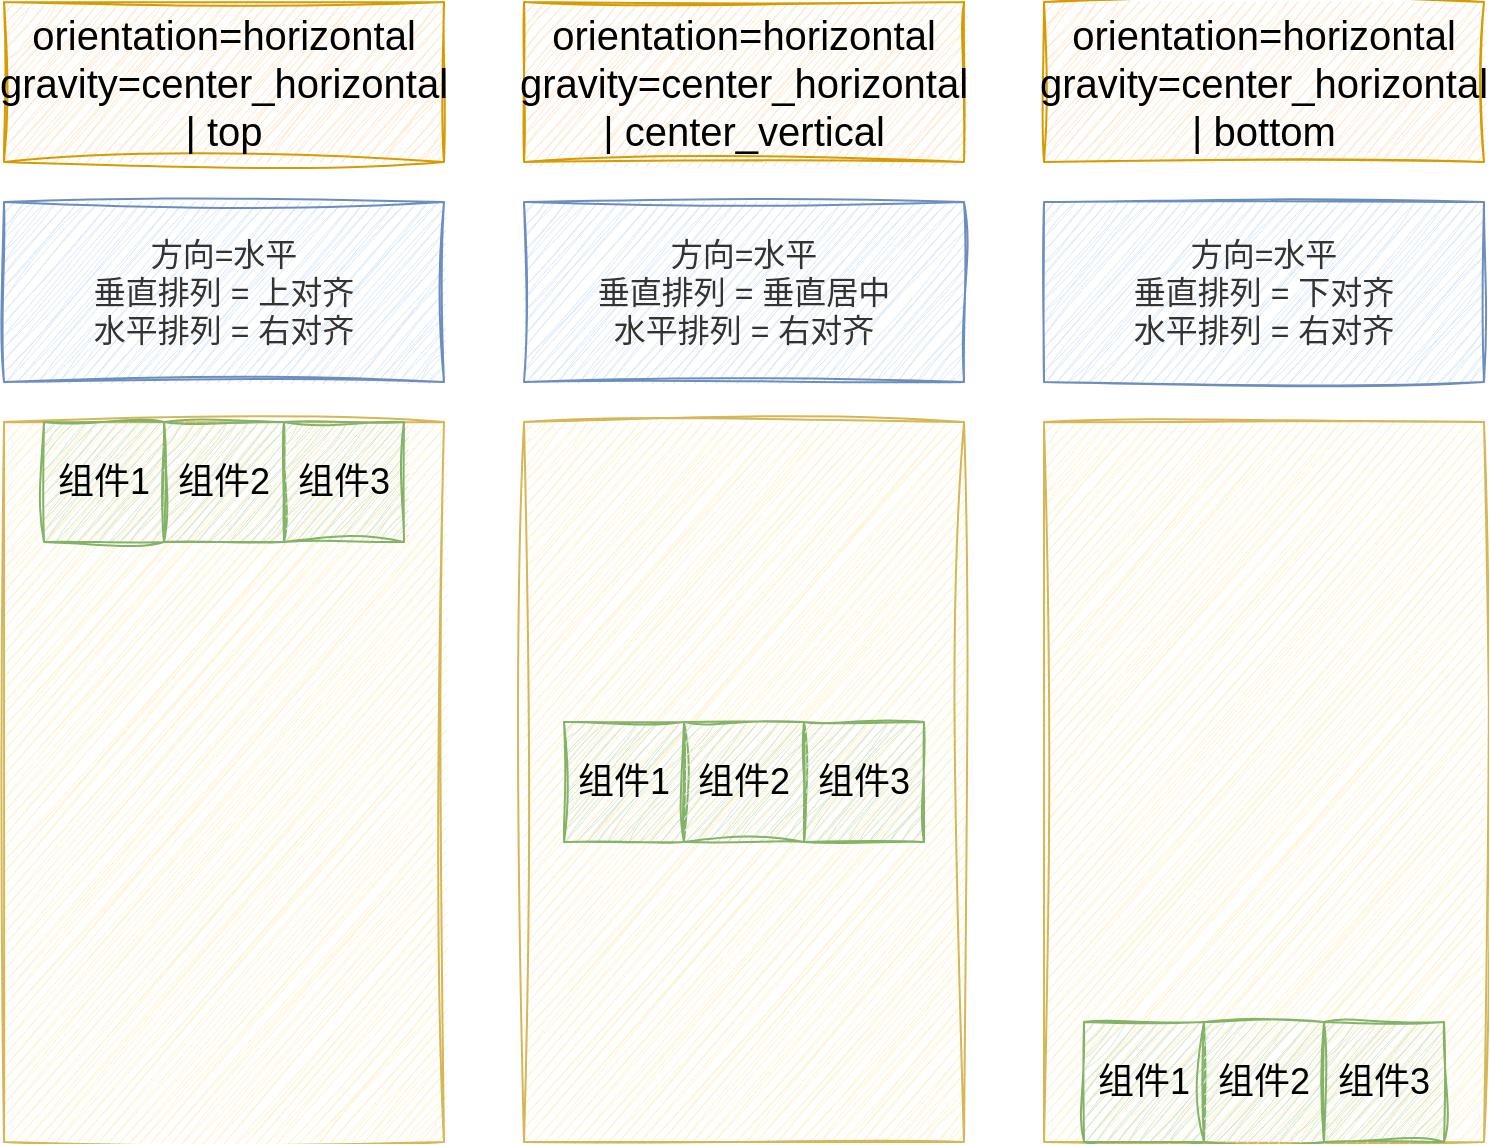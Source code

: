 <mxfile version="28.1.2">
  <diagram name="Page-1" id="o9H3_WEbwlAlOLqSspBq">
    <mxGraphModel dx="946" dy="673" grid="1" gridSize="10" guides="1" tooltips="1" connect="1" arrows="1" fold="1" page="1" pageScale="1" pageWidth="850" pageHeight="1100" math="0" shadow="0">
      <root>
        <mxCell id="0" />
        <mxCell id="1" parent="0" />
        <mxCell id="IDraYD9RaNL_X3rxK7uP-1" value="" style="rounded=0;whiteSpace=wrap;html=1;fillColor=#fff2cc;strokeColor=#d6b656;shadow=0;sketch=1;curveFitting=1;jiggle=2;" vertex="1" parent="1">
          <mxGeometry x="40" y="280" width="220" height="360" as="geometry" />
        </mxCell>
        <mxCell id="IDraYD9RaNL_X3rxK7uP-2" value="&lt;font style=&quot;font-size: 18px;&quot;&gt;组件1&lt;/font&gt;" style="rounded=0;whiteSpace=wrap;html=1;fillColor=#d5e8d4;strokeColor=#82b366;shadow=0;sketch=1;curveFitting=1;jiggle=2;" vertex="1" parent="1">
          <mxGeometry x="60" y="280" width="60" height="60" as="geometry" />
        </mxCell>
        <mxCell id="IDraYD9RaNL_X3rxK7uP-3" value="orientation=horizontal&lt;div&gt;gravity=center_horizontal | top&lt;/div&gt;" style="text;html=1;align=center;verticalAlign=middle;whiteSpace=wrap;rounded=0;fontSize=20;fillColor=#ffe6cc;strokeColor=#d79b00;sketch=1;curveFitting=1;jiggle=2;" vertex="1" parent="1">
          <mxGeometry x="40" y="70" width="220" height="80" as="geometry" />
        </mxCell>
        <mxCell id="IDraYD9RaNL_X3rxK7uP-4" value="&lt;font style=&quot;font-size: 16px;&quot;&gt;方向=水平&lt;/font&gt;&lt;div&gt;&lt;font style=&quot;font-size: 16px;&quot;&gt;垂直排列 = 上对齐&lt;/font&gt;&lt;div&gt;&lt;font style=&quot;font-size: 16px;&quot;&gt;水平排列 = 右对齐&lt;/font&gt;&lt;/div&gt;&lt;/div&gt;" style="text;html=1;align=center;verticalAlign=middle;whiteSpace=wrap;rounded=0;fillColor=#dae8fc;strokeColor=#6c8ebf;fontColor=#333333;sketch=1;curveFitting=1;jiggle=2;" vertex="1" parent="1">
          <mxGeometry x="40" y="170" width="220" height="90" as="geometry" />
        </mxCell>
        <mxCell id="IDraYD9RaNL_X3rxK7uP-5" value="&lt;font style=&quot;font-size: 18px;&quot;&gt;组件2&lt;/font&gt;" style="rounded=0;whiteSpace=wrap;html=1;fillColor=#d5e8d4;strokeColor=#82b366;shadow=0;sketch=1;curveFitting=1;jiggle=2;" vertex="1" parent="1">
          <mxGeometry x="120" y="280" width="60" height="60" as="geometry" />
        </mxCell>
        <mxCell id="IDraYD9RaNL_X3rxK7uP-6" value="&lt;font style=&quot;font-size: 18px;&quot;&gt;组件3&lt;/font&gt;" style="rounded=0;whiteSpace=wrap;html=1;fillColor=#d5e8d4;strokeColor=#82b366;shadow=0;sketch=1;curveFitting=1;jiggle=2;" vertex="1" parent="1">
          <mxGeometry x="180" y="280" width="60" height="60" as="geometry" />
        </mxCell>
        <mxCell id="IDraYD9RaNL_X3rxK7uP-7" value="" style="rounded=0;whiteSpace=wrap;html=1;fillColor=#fff2cc;strokeColor=#d6b656;shadow=0;sketch=1;curveFitting=1;jiggle=2;" vertex="1" parent="1">
          <mxGeometry x="300" y="280" width="220" height="360" as="geometry" />
        </mxCell>
        <mxCell id="IDraYD9RaNL_X3rxK7uP-8" value="&lt;font style=&quot;font-size: 18px;&quot;&gt;组件1&lt;/font&gt;" style="rounded=0;whiteSpace=wrap;html=1;fillColor=#d5e8d4;strokeColor=#82b366;shadow=0;sketch=1;curveFitting=1;jiggle=2;" vertex="1" parent="1">
          <mxGeometry x="320" y="430" width="60" height="60" as="geometry" />
        </mxCell>
        <mxCell id="IDraYD9RaNL_X3rxK7uP-10" value="&lt;font style=&quot;font-size: 16px;&quot;&gt;方向=水平&lt;/font&gt;&lt;div&gt;&lt;font style=&quot;font-size: 16px;&quot;&gt;垂直排列 = 垂直居中&lt;/font&gt;&lt;div&gt;&lt;font style=&quot;font-size: 16px;&quot;&gt;水平排列 = 右对齐&lt;/font&gt;&lt;/div&gt;&lt;/div&gt;" style="text;html=1;align=center;verticalAlign=middle;whiteSpace=wrap;rounded=0;fillColor=#dae8fc;strokeColor=#6c8ebf;fontColor=#333333;sketch=1;curveFitting=1;jiggle=2;" vertex="1" parent="1">
          <mxGeometry x="300" y="170" width="220" height="90" as="geometry" />
        </mxCell>
        <mxCell id="IDraYD9RaNL_X3rxK7uP-11" value="&lt;font style=&quot;font-size: 18px;&quot;&gt;组件2&lt;/font&gt;" style="rounded=0;whiteSpace=wrap;html=1;fillColor=#d5e8d4;strokeColor=#82b366;shadow=0;sketch=1;curveFitting=1;jiggle=2;" vertex="1" parent="1">
          <mxGeometry x="380" y="430" width="60" height="60" as="geometry" />
        </mxCell>
        <mxCell id="IDraYD9RaNL_X3rxK7uP-12" value="&lt;font style=&quot;font-size: 18px;&quot;&gt;组件3&lt;/font&gt;" style="rounded=0;whiteSpace=wrap;html=1;fillColor=#d5e8d4;strokeColor=#82b366;shadow=0;sketch=1;curveFitting=1;jiggle=2;" vertex="1" parent="1">
          <mxGeometry x="440" y="430" width="60" height="60" as="geometry" />
        </mxCell>
        <mxCell id="IDraYD9RaNL_X3rxK7uP-13" value="" style="rounded=0;whiteSpace=wrap;html=1;fillColor=#fff2cc;strokeColor=#d6b656;shadow=0;sketch=1;curveFitting=1;jiggle=2;" vertex="1" parent="1">
          <mxGeometry x="560" y="280" width="220" height="360" as="geometry" />
        </mxCell>
        <mxCell id="IDraYD9RaNL_X3rxK7uP-14" value="&lt;font style=&quot;font-size: 18px;&quot;&gt;组件1&lt;/font&gt;" style="rounded=0;whiteSpace=wrap;html=1;fillColor=#d5e8d4;strokeColor=#82b366;shadow=0;sketch=1;curveFitting=1;jiggle=2;" vertex="1" parent="1">
          <mxGeometry x="580" y="580" width="60" height="60" as="geometry" />
        </mxCell>
        <mxCell id="IDraYD9RaNL_X3rxK7uP-16" value="&lt;font style=&quot;font-size: 16px;&quot;&gt;方向=水平&lt;/font&gt;&lt;div&gt;&lt;font style=&quot;font-size: 16px;&quot;&gt;垂直排列 = 下对齐&lt;/font&gt;&lt;div&gt;&lt;font style=&quot;font-size: 16px;&quot;&gt;水平排列 = 右对齐&lt;/font&gt;&lt;/div&gt;&lt;/div&gt;" style="text;html=1;align=center;verticalAlign=middle;whiteSpace=wrap;rounded=0;fillColor=#dae8fc;strokeColor=#6c8ebf;fontColor=#333333;sketch=1;curveFitting=1;jiggle=2;" vertex="1" parent="1">
          <mxGeometry x="560" y="170" width="220" height="90" as="geometry" />
        </mxCell>
        <mxCell id="IDraYD9RaNL_X3rxK7uP-17" value="&lt;font style=&quot;font-size: 18px;&quot;&gt;组件2&lt;/font&gt;" style="rounded=0;whiteSpace=wrap;html=1;fillColor=#d5e8d4;strokeColor=#82b366;shadow=0;sketch=1;curveFitting=1;jiggle=2;" vertex="1" parent="1">
          <mxGeometry x="640" y="580" width="60" height="60" as="geometry" />
        </mxCell>
        <mxCell id="IDraYD9RaNL_X3rxK7uP-18" value="&lt;font style=&quot;font-size: 18px;&quot;&gt;组件3&lt;/font&gt;" style="rounded=0;whiteSpace=wrap;html=1;fillColor=#d5e8d4;strokeColor=#82b366;shadow=0;sketch=1;curveFitting=1;jiggle=2;" vertex="1" parent="1">
          <mxGeometry x="700" y="580" width="60" height="60" as="geometry" />
        </mxCell>
        <mxCell id="IDraYD9RaNL_X3rxK7uP-19" value="orientation=horizontal&lt;div&gt;gravity=center_horizontal | center_vertical&lt;/div&gt;" style="text;html=1;align=center;verticalAlign=middle;whiteSpace=wrap;rounded=0;fontSize=20;fillColor=#ffe6cc;strokeColor=#d79b00;sketch=1;curveFitting=1;jiggle=2;" vertex="1" parent="1">
          <mxGeometry x="300" y="70" width="220" height="80" as="geometry" />
        </mxCell>
        <mxCell id="IDraYD9RaNL_X3rxK7uP-20" value="orientation=horizontal&lt;div&gt;gravity=center_horizontal | bottom&lt;/div&gt;" style="text;html=1;align=center;verticalAlign=middle;whiteSpace=wrap;rounded=0;fontSize=20;fillColor=#ffe6cc;strokeColor=#d79b00;sketch=1;curveFitting=1;jiggle=2;" vertex="1" parent="1">
          <mxGeometry x="560" y="70" width="220" height="80" as="geometry" />
        </mxCell>
      </root>
    </mxGraphModel>
  </diagram>
</mxfile>
